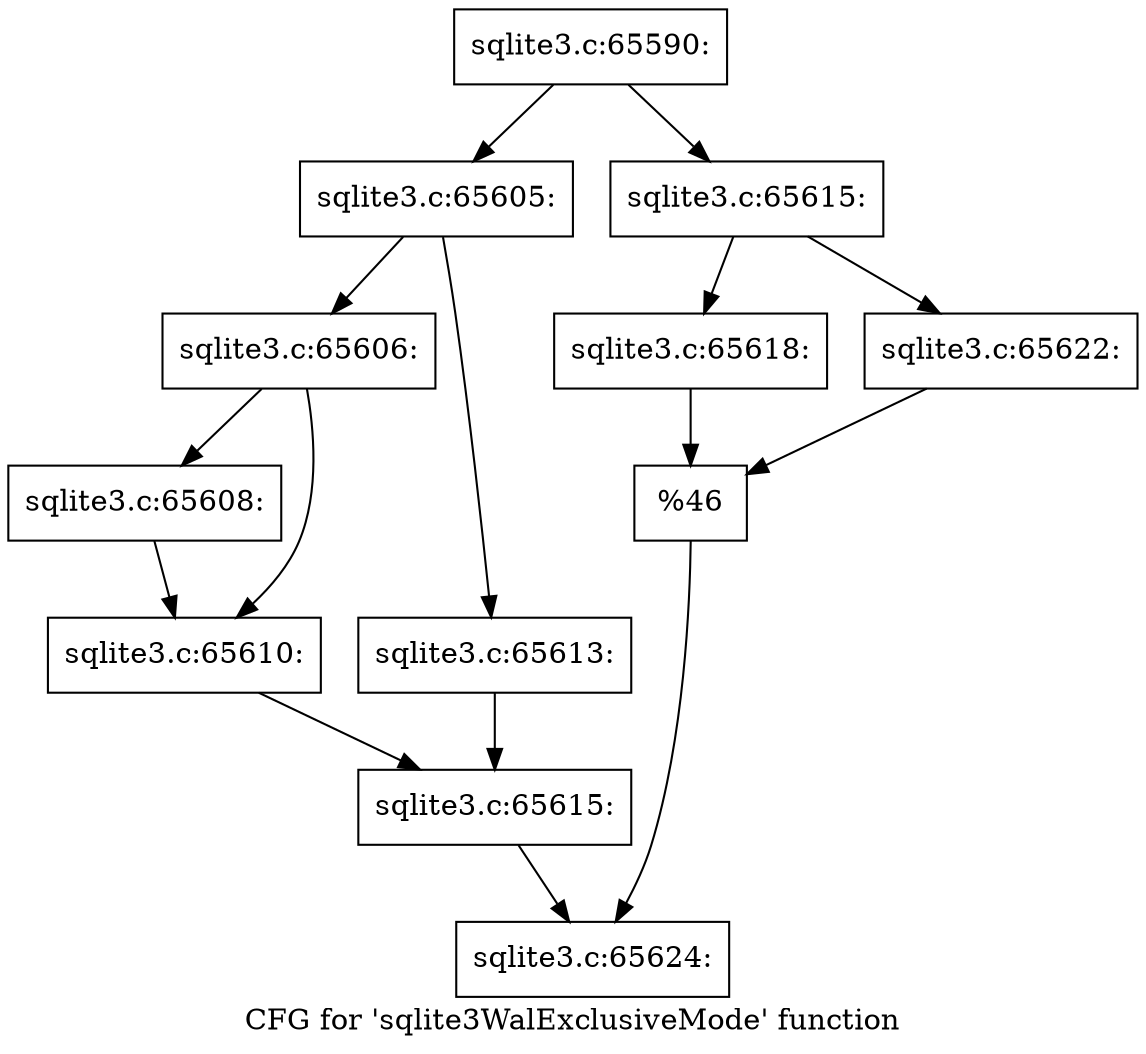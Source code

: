 digraph "CFG for 'sqlite3WalExclusiveMode' function" {
	label="CFG for 'sqlite3WalExclusiveMode' function";

	Node0x55c0f75df6a0 [shape=record,label="{sqlite3.c:65590:}"];
	Node0x55c0f75df6a0 -> Node0x55c0f75e2290;
	Node0x55c0f75df6a0 -> Node0x55c0f75e2330;
	Node0x55c0f75e2290 [shape=record,label="{sqlite3.c:65605:}"];
	Node0x55c0f75e2290 -> Node0x55c0f75e2660;
	Node0x55c0f75e2290 -> Node0x55c0f75e2700;
	Node0x55c0f75e2660 [shape=record,label="{sqlite3.c:65606:}"];
	Node0x55c0f75e2660 -> Node0x55c0f75e2e80;
	Node0x55c0f75e2660 -> Node0x55c0f75e2ed0;
	Node0x55c0f75e2e80 [shape=record,label="{sqlite3.c:65608:}"];
	Node0x55c0f75e2e80 -> Node0x55c0f75e2ed0;
	Node0x55c0f75e2ed0 [shape=record,label="{sqlite3.c:65610:}"];
	Node0x55c0f75e2ed0 -> Node0x55c0f75e26b0;
	Node0x55c0f75e2700 [shape=record,label="{sqlite3.c:65613:}"];
	Node0x55c0f75e2700 -> Node0x55c0f75e26b0;
	Node0x55c0f75e26b0 [shape=record,label="{sqlite3.c:65615:}"];
	Node0x55c0f75e26b0 -> Node0x55c0f75e22e0;
	Node0x55c0f75e2330 [shape=record,label="{sqlite3.c:65615:}"];
	Node0x55c0f75e2330 -> Node0x55c0f75e42a0;
	Node0x55c0f75e2330 -> Node0x55c0f75e4340;
	Node0x55c0f75e42a0 [shape=record,label="{sqlite3.c:65618:}"];
	Node0x55c0f75e42a0 -> Node0x55c0f75e42f0;
	Node0x55c0f75e4340 [shape=record,label="{sqlite3.c:65622:}"];
	Node0x55c0f75e4340 -> Node0x55c0f75e42f0;
	Node0x55c0f75e42f0 [shape=record,label="{%46}"];
	Node0x55c0f75e42f0 -> Node0x55c0f75e22e0;
	Node0x55c0f75e22e0 [shape=record,label="{sqlite3.c:65624:}"];
}
